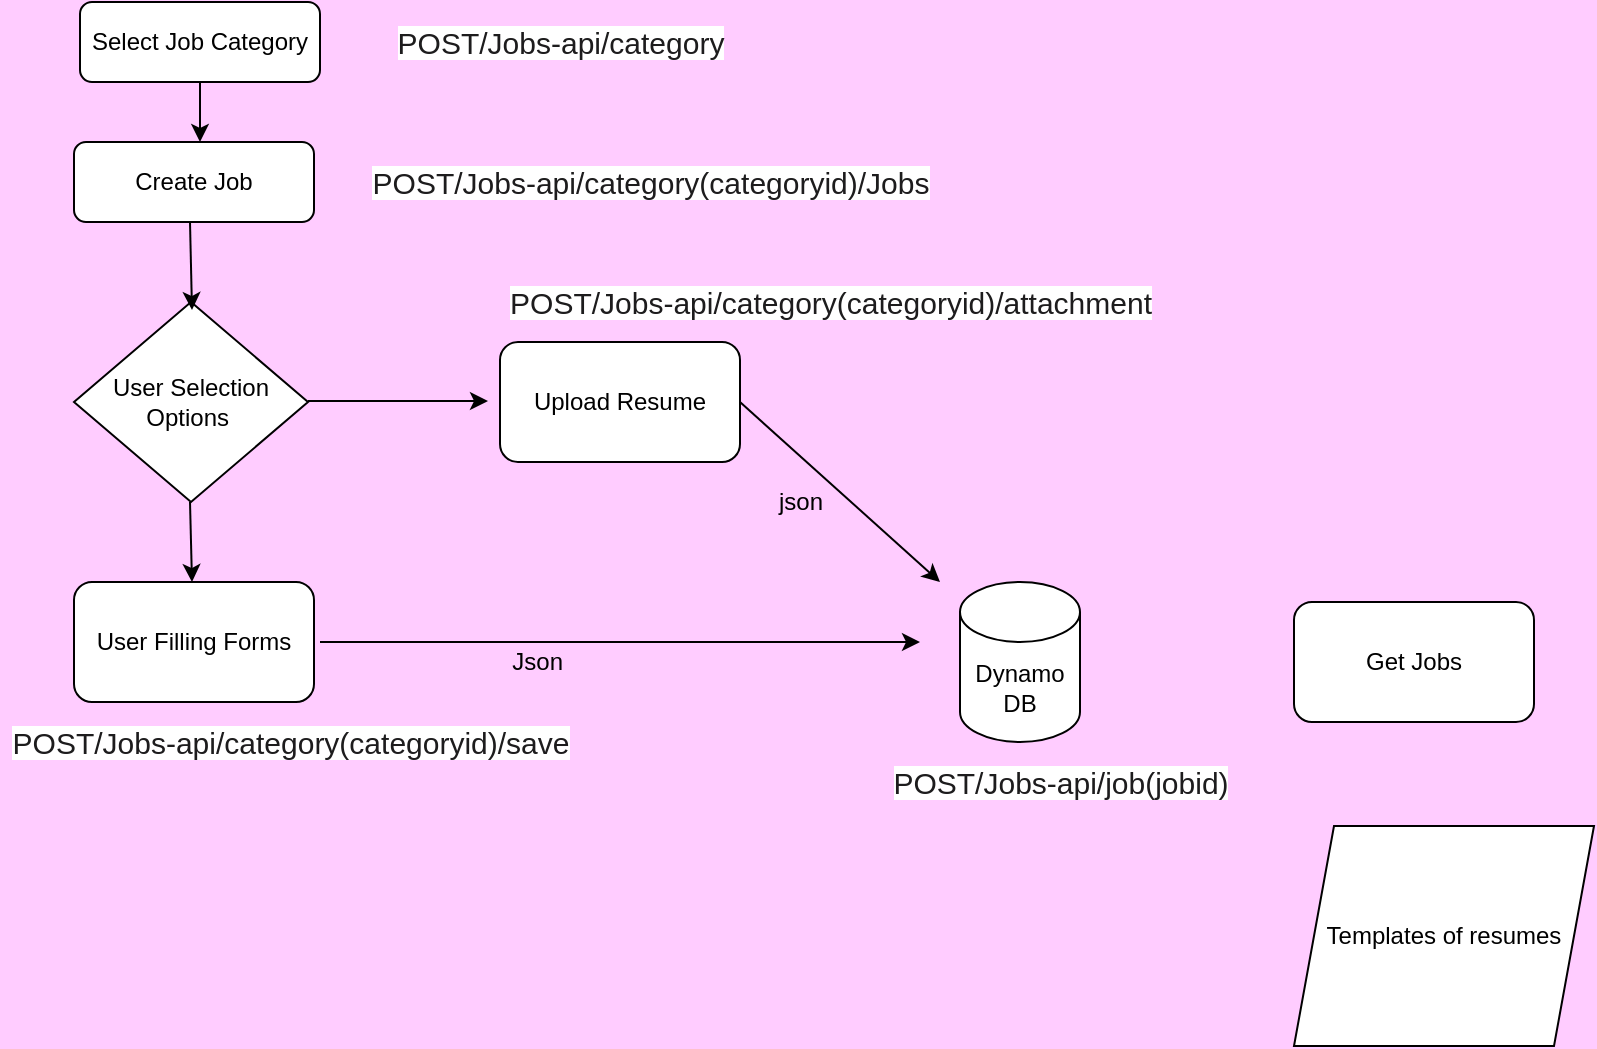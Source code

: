 <mxfile version="14.5.10" type="github">
  <diagram id="bhrFl_7Fz3YckQ_uN9jk" name="Page-1">
    <mxGraphModel dx="1038" dy="580" grid="0" gridSize="10" guides="1" tooltips="1" connect="1" arrows="1" fold="1" page="1" pageScale="1" pageWidth="850" pageHeight="1100" background="#FFCCFF" math="0" shadow="0">
      <root>
        <mxCell id="0" />
        <mxCell id="1" parent="0" />
        <mxCell id="WBQRIftdfCf0O3x122vo-1" value="Select Job Category" style="rounded=1;whiteSpace=wrap;html=1;" vertex="1" parent="1">
          <mxGeometry x="50" y="20" width="120" height="40" as="geometry" />
        </mxCell>
        <mxCell id="WBQRIftdfCf0O3x122vo-2" value="Create Job" style="rounded=1;whiteSpace=wrap;html=1;" vertex="1" parent="1">
          <mxGeometry x="47" y="90" width="120" height="40" as="geometry" />
        </mxCell>
        <mxCell id="WBQRIftdfCf0O3x122vo-3" value="" style="endArrow=classic;html=1;exitX=0.5;exitY=1;exitDx=0;exitDy=0;" edge="1" parent="1" source="WBQRIftdfCf0O3x122vo-1">
          <mxGeometry width="50" height="50" relative="1" as="geometry">
            <mxPoint x="400" y="320" as="sourcePoint" />
            <mxPoint x="110" y="90" as="targetPoint" />
          </mxGeometry>
        </mxCell>
        <mxCell id="WBQRIftdfCf0O3x122vo-4" value="User Selection Options&amp;nbsp;" style="rhombus;whiteSpace=wrap;html=1;" vertex="1" parent="1">
          <mxGeometry x="47" y="170" width="117" height="100" as="geometry" />
        </mxCell>
        <mxCell id="WBQRIftdfCf0O3x122vo-5" value="" style="endArrow=classic;html=1;exitX=0.5;exitY=1;exitDx=0;exitDy=0;" edge="1" parent="1">
          <mxGeometry width="50" height="50" relative="1" as="geometry">
            <mxPoint x="105" y="130" as="sourcePoint" />
            <mxPoint x="106" y="174" as="targetPoint" />
          </mxGeometry>
        </mxCell>
        <mxCell id="WBQRIftdfCf0O3x122vo-6" value="User Filling Forms" style="rounded=1;whiteSpace=wrap;html=1;" vertex="1" parent="1">
          <mxGeometry x="47" y="310" width="120" height="60" as="geometry" />
        </mxCell>
        <mxCell id="WBQRIftdfCf0O3x122vo-7" value="Upload Resume" style="rounded=1;whiteSpace=wrap;html=1;" vertex="1" parent="1">
          <mxGeometry x="260" y="190" width="120" height="60" as="geometry" />
        </mxCell>
        <mxCell id="WBQRIftdfCf0O3x122vo-8" value="" style="endArrow=classic;html=1;" edge="1" parent="1">
          <mxGeometry width="50" height="50" relative="1" as="geometry">
            <mxPoint x="164" y="219.5" as="sourcePoint" />
            <mxPoint x="254" y="219.5" as="targetPoint" />
          </mxGeometry>
        </mxCell>
        <mxCell id="WBQRIftdfCf0O3x122vo-9" value="" style="endArrow=classic;html=1;" edge="1" parent="1">
          <mxGeometry width="50" height="50" relative="1" as="geometry">
            <mxPoint x="105" y="270" as="sourcePoint" />
            <mxPoint x="106" y="310" as="targetPoint" />
          </mxGeometry>
        </mxCell>
        <mxCell id="WBQRIftdfCf0O3x122vo-11" value="&lt;span style=&quot;color: rgb(29 , 28 , 29) ; font-family: , &amp;#34;applelogo&amp;#34; , sans-serif ; font-size: 15px ; text-align: left ; background-color: rgb(255 , 255 , 255)&quot;&gt;POST/Jobs-api/category(categoryid)/Jobs&lt;/span&gt;" style="text;html=1;align=center;verticalAlign=middle;resizable=0;points=[];autosize=1;strokeColor=none;" vertex="1" parent="1">
          <mxGeometry x="190" y="100" width="290" height="20" as="geometry" />
        </mxCell>
        <mxCell id="WBQRIftdfCf0O3x122vo-12" value="&lt;span style=&quot;color: rgb(29 , 28 , 29) ; font-family: , &amp;#34;applelogo&amp;#34; , sans-serif ; font-size: 15px ; text-align: left ; background-color: rgb(255 , 255 , 255)&quot;&gt;POST/Jobs-api/category&lt;br&gt;&lt;/span&gt;" style="text;html=1;align=center;verticalAlign=middle;resizable=0;points=[];autosize=1;strokeColor=none;" vertex="1" parent="1">
          <mxGeometry x="200" y="30" width="180" height="20" as="geometry" />
        </mxCell>
        <mxCell id="WBQRIftdfCf0O3x122vo-13" value="&lt;span style=&quot;color: rgb(29 , 28 , 29) ; font-family: , &amp;#34;applelogo&amp;#34; , sans-serif ; font-size: 15px ; text-align: left ; background-color: rgb(255 , 255 , 255)&quot;&gt;POST/Jobs-api/category(categoryid)/attachment&lt;/span&gt;" style="text;html=1;align=center;verticalAlign=middle;resizable=0;points=[];autosize=1;strokeColor=none;" vertex="1" parent="1">
          <mxGeometry x="255" y="160" width="340" height="20" as="geometry" />
        </mxCell>
        <mxCell id="WBQRIftdfCf0O3x122vo-14" value="&lt;span style=&quot;color: rgb(29 , 28 , 29) ; font-family: , &amp;#34;applelogo&amp;#34; , sans-serif ; font-size: 15px ; text-align: left ; background-color: rgb(255 , 255 , 255)&quot;&gt;POST/Jobs-api/category(categoryid)/save&lt;/span&gt;" style="text;html=1;align=center;verticalAlign=middle;resizable=0;points=[];autosize=1;strokeColor=none;" vertex="1" parent="1">
          <mxGeometry x="10" y="380" width="290" height="20" as="geometry" />
        </mxCell>
        <mxCell id="WBQRIftdfCf0O3x122vo-17" value="" style="endArrow=classic;html=1;" edge="1" parent="1">
          <mxGeometry width="50" height="50" relative="1" as="geometry">
            <mxPoint x="380" y="220" as="sourcePoint" />
            <mxPoint x="480" y="310" as="targetPoint" />
          </mxGeometry>
        </mxCell>
        <mxCell id="WBQRIftdfCf0O3x122vo-18" value="" style="endArrow=classic;html=1;" edge="1" parent="1">
          <mxGeometry width="50" height="50" relative="1" as="geometry">
            <mxPoint x="170" y="340" as="sourcePoint" />
            <mxPoint x="470" y="340" as="targetPoint" />
          </mxGeometry>
        </mxCell>
        <mxCell id="WBQRIftdfCf0O3x122vo-20" value="Dynamo&lt;br&gt;DB" style="shape=cylinder3;whiteSpace=wrap;html=1;boundedLbl=1;backgroundOutline=1;size=15;" vertex="1" parent="1">
          <mxGeometry x="490" y="310" width="60" height="80" as="geometry" />
        </mxCell>
        <mxCell id="WBQRIftdfCf0O3x122vo-21" value="Json&amp;nbsp;" style="text;html=1;align=center;verticalAlign=middle;resizable=0;points=[];autosize=1;strokeColor=none;" vertex="1" parent="1">
          <mxGeometry x="260" y="340" width="40" height="20" as="geometry" />
        </mxCell>
        <mxCell id="WBQRIftdfCf0O3x122vo-22" value="json" style="text;html=1;align=center;verticalAlign=middle;resizable=0;points=[];autosize=1;strokeColor=none;" vertex="1" parent="1">
          <mxGeometry x="390" y="260" width="40" height="20" as="geometry" />
        </mxCell>
        <mxCell id="WBQRIftdfCf0O3x122vo-23" value="&lt;span style=&quot;color: rgb(29 , 28 , 29) ; font-family: , &amp;#34;applelogo&amp;#34; , sans-serif ; font-size: 15px ; text-align: left ; background-color: rgb(255 , 255 , 255)&quot;&gt;POST/Jobs-api/job(jobid)&lt;/span&gt;" style="text;html=1;align=center;verticalAlign=middle;resizable=0;points=[];autosize=1;strokeColor=none;" vertex="1" parent="1">
          <mxGeometry x="450" y="400" width="180" height="20" as="geometry" />
        </mxCell>
        <mxCell id="WBQRIftdfCf0O3x122vo-24" value="Get Jobs" style="rounded=1;whiteSpace=wrap;html=1;" vertex="1" parent="1">
          <mxGeometry x="657" y="320" width="120" height="60" as="geometry" />
        </mxCell>
        <mxCell id="WBQRIftdfCf0O3x122vo-25" value="Templates of resumes" style="shape=parallelogram;perimeter=parallelogramPerimeter;whiteSpace=wrap;html=1;fixedSize=1;" vertex="1" parent="1">
          <mxGeometry x="657" y="432" width="150" height="110" as="geometry" />
        </mxCell>
      </root>
    </mxGraphModel>
  </diagram>
</mxfile>
